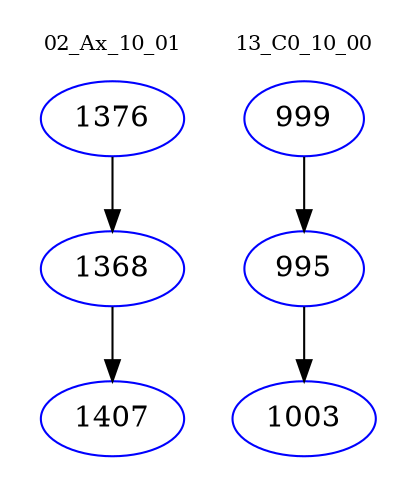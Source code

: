 digraph{
subgraph cluster_0 {
color = white
label = "02_Ax_10_01";
fontsize=10;
T0_1376 [label="1376", color="blue"]
T0_1376 -> T0_1368 [color="black"]
T0_1368 [label="1368", color="blue"]
T0_1368 -> T0_1407 [color="black"]
T0_1407 [label="1407", color="blue"]
}
subgraph cluster_1 {
color = white
label = "13_C0_10_00";
fontsize=10;
T1_999 [label="999", color="blue"]
T1_999 -> T1_995 [color="black"]
T1_995 [label="995", color="blue"]
T1_995 -> T1_1003 [color="black"]
T1_1003 [label="1003", color="blue"]
}
}
